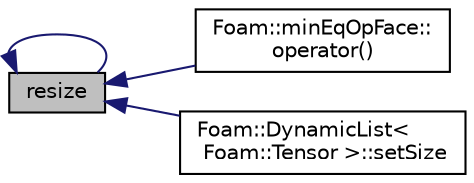 digraph "resize"
{
  bgcolor="transparent";
  edge [fontname="Helvetica",fontsize="10",labelfontname="Helvetica",labelfontsize="10"];
  node [fontname="Helvetica",fontsize="10",shape=record];
  rankdir="LR";
  Node243 [label="resize",height=0.2,width=0.4,color="black", fillcolor="grey75", style="filled", fontcolor="black"];
  Node243 -> Node244 [dir="back",color="midnightblue",fontsize="10",style="solid",fontname="Helvetica"];
  Node244 [label="Foam::minEqOpFace::\loperator()",height=0.2,width=0.4,color="black",URL="$a26325.html#addccbfe6235f4e2b4483404bc0177a92"];
  Node243 -> Node243 [dir="back",color="midnightblue",fontsize="10",style="solid",fontname="Helvetica"];
  Node243 -> Node245 [dir="back",color="midnightblue",fontsize="10",style="solid",fontname="Helvetica"];
  Node245 [label="Foam::DynamicList\<\l Foam::Tensor \>::setSize",height=0.2,width=0.4,color="black",URL="$a27005.html#a3e1ba8cbd7f1301a31141b5ec3d97eae",tooltip="Alter the addressed list size and fill new space with a. "];
}
